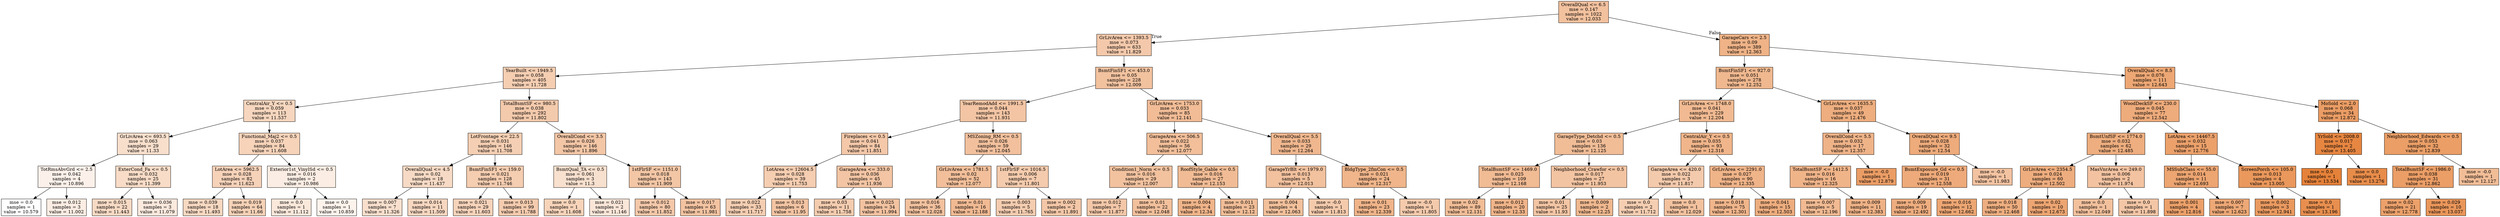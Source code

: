 digraph Tree {
node [shape=box, style="filled", color="black"] ;
0 [label="OverallQual <= 6.5\nmse = 0.147\nsamples = 1022\nvalue = 12.033", fillcolor="#e581397d"] ;
1 [label="GrLivArea <= 1393.5\nmse = 0.073\nsamples = 633\nvalue = 11.829", fillcolor="#e581396c"] ;
0 -> 1 [labeldistance=2.5, labelangle=45, headlabel="True"] ;
2 [label="YearBuilt <= 1949.5\nmse = 0.058\nsamples = 405\nvalue = 11.728", fillcolor="#e5813963"] ;
1 -> 2 ;
3 [label="CentralAir_Y <= 0.5\nmse = 0.059\nsamples = 113\nvalue = 11.537", fillcolor="#e5813953"] ;
2 -> 3 ;
4 [label="GrLivArea <= 693.5\nmse = 0.063\nsamples = 29\nvalue = 11.33", fillcolor="#e5813941"] ;
3 -> 4 ;
5 [label="TotRmsAbvGrd <= 2.5\nmse = 0.042\nsamples = 4\nvalue = 10.896", fillcolor="#e581391b"] ;
4 -> 5 ;
6 [label="mse = 0.0\nsamples = 1\nvalue = 10.579", fillcolor="#e5813900"] ;
5 -> 6 ;
7 [label="mse = 0.012\nsamples = 3\nvalue = 11.002", fillcolor="#e5813924"] ;
5 -> 7 ;
8 [label="ExterCond_Fa <= 0.5\nmse = 0.032\nsamples = 25\nvalue = 11.399", fillcolor="#e5813947"] ;
4 -> 8 ;
9 [label="mse = 0.015\nsamples = 22\nvalue = 11.443", fillcolor="#e581394b"] ;
8 -> 9 ;
10 [label="mse = 0.036\nsamples = 3\nvalue = 11.079", fillcolor="#e581392b"] ;
8 -> 10 ;
11 [label="Functional_Maj2 <= 0.5\nmse = 0.037\nsamples = 84\nvalue = 11.608", fillcolor="#e5813959"] ;
3 -> 11 ;
12 [label="LotArea <= 5962.5\nmse = 0.028\nsamples = 82\nvalue = 11.623", fillcolor="#e581395a"] ;
11 -> 12 ;
13 [label="mse = 0.039\nsamples = 18\nvalue = 11.493", fillcolor="#e581394f"] ;
12 -> 13 ;
14 [label="mse = 0.019\nsamples = 64\nvalue = 11.66", fillcolor="#e581395d"] ;
12 -> 14 ;
15 [label="Exterior1st_VinylSd <= 0.5\nmse = 0.016\nsamples = 2\nvalue = 10.986", fillcolor="#e5813923"] ;
11 -> 15 ;
16 [label="mse = 0.0\nsamples = 1\nvalue = 11.112", fillcolor="#e581392e"] ;
15 -> 16 ;
17 [label="mse = 0.0\nsamples = 1\nvalue = 10.859", fillcolor="#e5813918"] ;
15 -> 17 ;
18 [label="TotalBsmtSF <= 980.5\nmse = 0.038\nsamples = 292\nvalue = 11.802", fillcolor="#e581396a"] ;
2 -> 18 ;
19 [label="LotFrontage <= 22.5\nmse = 0.031\nsamples = 146\nvalue = 11.708", fillcolor="#e5813961"] ;
18 -> 19 ;
20 [label="OverallQual <= 4.5\nmse = 0.02\nsamples = 18\nvalue = 11.437", fillcolor="#e581394a"] ;
19 -> 20 ;
21 [label="mse = 0.007\nsamples = 7\nvalue = 11.326", fillcolor="#e5813940"] ;
20 -> 21 ;
22 [label="mse = 0.014\nsamples = 11\nvalue = 11.509", fillcolor="#e5813950"] ;
20 -> 22 ;
23 [label="BsmtFinSF1 <= 159.0\nmse = 0.021\nsamples = 128\nvalue = 11.746", fillcolor="#e5813965"] ;
19 -> 23 ;
24 [label="mse = 0.021\nsamples = 29\nvalue = 11.603", fillcolor="#e5813958"] ;
23 -> 24 ;
25 [label="mse = 0.013\nsamples = 99\nvalue = 11.788", fillcolor="#e5813968"] ;
23 -> 25 ;
26 [label="OverallCond <= 3.5\nmse = 0.026\nsamples = 146\nvalue = 11.896", fillcolor="#e5813972"] ;
18 -> 26 ;
27 [label="BsmtQual_TA <= 0.5\nmse = 0.061\nsamples = 3\nvalue = 11.3", fillcolor="#e581393e"] ;
26 -> 27 ;
28 [label="mse = 0.0\nsamples = 1\nvalue = 11.608", fillcolor="#e5813959"] ;
27 -> 28 ;
29 [label="mse = 0.021\nsamples = 2\nvalue = 11.146", fillcolor="#e5813931"] ;
27 -> 29 ;
30 [label="1stFlrSF <= 1151.0\nmse = 0.018\nsamples = 143\nvalue = 11.909", fillcolor="#e5813973"] ;
26 -> 30 ;
31 [label="mse = 0.012\nsamples = 80\nvalue = 11.852", fillcolor="#e581396e"] ;
30 -> 31 ;
32 [label="mse = 0.017\nsamples = 63\nvalue = 11.981", fillcolor="#e5813979"] ;
30 -> 32 ;
33 [label="BsmtFinSF1 <= 453.0\nmse = 0.05\nsamples = 228\nvalue = 12.009", fillcolor="#e581397b"] ;
1 -> 33 ;
34 [label="YearRemodAdd <= 1991.5\nmse = 0.044\nsamples = 143\nvalue = 11.931", fillcolor="#e5813975"] ;
33 -> 34 ;
35 [label="Fireplaces <= 0.5\nmse = 0.041\nsamples = 84\nvalue = 11.851", fillcolor="#e581396e"] ;
34 -> 35 ;
36 [label="LotArea <= 12604.5\nmse = 0.028\nsamples = 39\nvalue = 11.753", fillcolor="#e5813965"] ;
35 -> 36 ;
37 [label="mse = 0.022\nsamples = 33\nvalue = 11.717", fillcolor="#e5813962"] ;
36 -> 37 ;
38 [label="mse = 0.013\nsamples = 6\nvalue = 11.95", fillcolor="#e5813976"] ;
36 -> 38 ;
39 [label="GarageArea <= 333.0\nmse = 0.036\nsamples = 45\nvalue = 11.936", fillcolor="#e5813975"] ;
35 -> 39 ;
40 [label="mse = 0.03\nsamples = 11\nvalue = 11.758", fillcolor="#e5813966"] ;
39 -> 40 ;
41 [label="mse = 0.025\nsamples = 34\nvalue = 11.994", fillcolor="#e581397a"] ;
39 -> 41 ;
42 [label="MSZoning_RM <= 0.5\nmse = 0.026\nsamples = 59\nvalue = 12.045", fillcolor="#e581397e"] ;
34 -> 42 ;
43 [label="GrLivArea <= 1781.5\nmse = 0.02\nsamples = 52\nvalue = 12.077", fillcolor="#e5813981"] ;
42 -> 43 ;
44 [label="mse = 0.016\nsamples = 36\nvalue = 12.028", fillcolor="#e581397d"] ;
43 -> 44 ;
45 [label="mse = 0.01\nsamples = 16\nvalue = 12.188", fillcolor="#e581398b"] ;
43 -> 45 ;
46 [label="1stFlrSF <= 1016.5\nmse = 0.006\nsamples = 7\nvalue = 11.801", fillcolor="#e5813969"] ;
42 -> 46 ;
47 [label="mse = 0.003\nsamples = 5\nvalue = 11.765", fillcolor="#e5813966"] ;
46 -> 47 ;
48 [label="mse = 0.002\nsamples = 2\nvalue = 11.891", fillcolor="#e5813971"] ;
46 -> 48 ;
49 [label="GrLivArea <= 1753.0\nmse = 0.033\nsamples = 85\nvalue = 12.141", fillcolor="#e5813987"] ;
33 -> 49 ;
50 [label="GarageArea <= 506.5\nmse = 0.022\nsamples = 56\nvalue = 12.077", fillcolor="#e5813981"] ;
49 -> 50 ;
51 [label="Condition1_Norm <= 0.5\nmse = 0.016\nsamples = 29\nvalue = 12.007", fillcolor="#e581397b"] ;
50 -> 51 ;
52 [label="mse = 0.012\nsamples = 7\nvalue = 11.877", fillcolor="#e5813970"] ;
51 -> 52 ;
53 [label="mse = 0.01\nsamples = 22\nvalue = 12.048", fillcolor="#e581397f"] ;
51 -> 53 ;
54 [label="RoofStyle_Gable <= 0.5\nmse = 0.016\nsamples = 27\nvalue = 12.153", fillcolor="#e5813988"] ;
50 -> 54 ;
55 [label="mse = 0.004\nsamples = 4\nvalue = 12.34", fillcolor="#e5813998"] ;
54 -> 55 ;
56 [label="mse = 0.011\nsamples = 23\nvalue = 12.12", fillcolor="#e5813985"] ;
54 -> 56 ;
57 [label="OverallQual <= 5.5\nmse = 0.033\nsamples = 29\nvalue = 12.264", fillcolor="#e5813991"] ;
49 -> 57 ;
58 [label="GarageYrBlt <= 1979.0\nmse = 0.013\nsamples = 5\nvalue = 12.013", fillcolor="#e581397c"] ;
57 -> 58 ;
59 [label="mse = 0.004\nsamples = 4\nvalue = 12.063", fillcolor="#e5813980"] ;
58 -> 59 ;
60 [label="mse = -0.0\nsamples = 1\nvalue = 11.813", fillcolor="#e581396a"] ;
58 -> 60 ;
61 [label="BldgType_2fmCon <= 0.5\nmse = 0.021\nsamples = 24\nvalue = 12.317", fillcolor="#e5813996"] ;
57 -> 61 ;
62 [label="mse = 0.01\nsamples = 23\nvalue = 12.339", fillcolor="#e5813998"] ;
61 -> 62 ;
63 [label="mse = -0.0\nsamples = 1\nvalue = 11.805", fillcolor="#e581396a"] ;
61 -> 63 ;
64 [label="GarageCars <= 2.5\nmse = 0.09\nsamples = 389\nvalue = 12.363", fillcolor="#e581399a"] ;
0 -> 64 [labeldistance=2.5, labelangle=-45, headlabel="False"] ;
65 [label="BsmtFinSF1 <= 927.0\nmse = 0.051\nsamples = 278\nvalue = 12.252", fillcolor="#e5813990"] ;
64 -> 65 ;
66 [label="GrLivArea <= 1748.0\nmse = 0.041\nsamples = 229\nvalue = 12.204", fillcolor="#e581398c"] ;
65 -> 66 ;
67 [label="GarageType_Detchd <= 0.5\nmse = 0.03\nsamples = 136\nvalue = 12.125", fillcolor="#e5813985"] ;
66 -> 67 ;
68 [label="TotalBsmtSF <= 1469.0\nmse = 0.025\nsamples = 109\nvalue = 12.168", fillcolor="#e5813989"] ;
67 -> 68 ;
69 [label="mse = 0.02\nsamples = 89\nvalue = 12.131", fillcolor="#e5813986"] ;
68 -> 69 ;
70 [label="mse = 0.012\nsamples = 20\nvalue = 12.33", fillcolor="#e5813997"] ;
68 -> 70 ;
71 [label="Neighborhood_Crawfor <= 0.5\nmse = 0.017\nsamples = 27\nvalue = 11.953", fillcolor="#e5813977"] ;
67 -> 71 ;
72 [label="mse = 0.01\nsamples = 25\nvalue = 11.93", fillcolor="#e5813975"] ;
71 -> 72 ;
73 [label="mse = 0.009\nsamples = 2\nvalue = 12.25", fillcolor="#e5813990"] ;
71 -> 73 ;
74 [label="CentralAir_Y <= 0.5\nmse = 0.035\nsamples = 93\nvalue = 12.318", fillcolor="#e5813996"] ;
66 -> 74 ;
75 [label="GarageArea <= 420.0\nmse = 0.022\nsamples = 3\nvalue = 11.817", fillcolor="#e581396b"] ;
74 -> 75 ;
76 [label="mse = 0.0\nsamples = 2\nvalue = 11.712", fillcolor="#e5813962"] ;
75 -> 76 ;
77 [label="mse = 0.0\nsamples = 1\nvalue = 12.029", fillcolor="#e581397d"] ;
75 -> 77 ;
78 [label="GrLivArea <= 2291.0\nmse = 0.027\nsamples = 90\nvalue = 12.335", fillcolor="#e5813998"] ;
74 -> 78 ;
79 [label="mse = 0.018\nsamples = 75\nvalue = 12.301", fillcolor="#e5813995"] ;
78 -> 79 ;
80 [label="mse = 0.041\nsamples = 15\nvalue = 12.503", fillcolor="#e58139a6"] ;
78 -> 80 ;
81 [label="GrLivArea <= 1635.5\nmse = 0.037\nsamples = 49\nvalue = 12.476", fillcolor="#e58139a4"] ;
65 -> 81 ;
82 [label="OverallCond <= 5.5\nmse = 0.032\nsamples = 17\nvalue = 12.357", fillcolor="#e5813999"] ;
81 -> 82 ;
83 [label="TotalBsmtSF <= 1412.5\nmse = 0.016\nsamples = 16\nvalue = 12.325", fillcolor="#e5813997"] ;
82 -> 83 ;
84 [label="mse = 0.007\nsamples = 5\nvalue = 12.196", fillcolor="#e581398c"] ;
83 -> 84 ;
85 [label="mse = 0.009\nsamples = 11\nvalue = 12.383", fillcolor="#e581399c"] ;
83 -> 85 ;
86 [label="mse = -0.0\nsamples = 1\nvalue = 12.879", fillcolor="#e58139c6"] ;
82 -> 86 ;
87 [label="OverallQual <= 9.5\nmse = 0.028\nsamples = 32\nvalue = 12.54", fillcolor="#e58139a9"] ;
81 -> 87 ;
88 [label="BsmtExposure_Gd <= 0.5\nmse = 0.019\nsamples = 31\nvalue = 12.558", fillcolor="#e58139ab"] ;
87 -> 88 ;
89 [label="mse = 0.009\nsamples = 19\nvalue = 12.492", fillcolor="#e58139a5"] ;
88 -> 89 ;
90 [label="mse = 0.016\nsamples = 12\nvalue = 12.662", fillcolor="#e58139b4"] ;
88 -> 90 ;
91 [label="mse = -0.0\nsamples = 1\nvalue = 11.983", fillcolor="#e5813979"] ;
87 -> 91 ;
92 [label="OverallQual <= 8.5\nmse = 0.076\nsamples = 111\nvalue = 12.643", fillcolor="#e58139b2"] ;
64 -> 92 ;
93 [label="WoodDeckSF <= 230.0\nmse = 0.045\nsamples = 77\nvalue = 12.542", fillcolor="#e58139a9"] ;
92 -> 93 ;
94 [label="BsmtUnfSF <= 1774.0\nmse = 0.032\nsamples = 62\nvalue = 12.485", fillcolor="#e58139a4"] ;
93 -> 94 ;
95 [label="GrLivArea <= 2354.5\nmse = 0.024\nsamples = 60\nvalue = 12.502", fillcolor="#e58139a6"] ;
94 -> 95 ;
96 [label="mse = 0.018\nsamples = 50\nvalue = 12.468", fillcolor="#e58139a3"] ;
95 -> 96 ;
97 [label="mse = 0.02\nsamples = 10\nvalue = 12.673", fillcolor="#e58139b5"] ;
95 -> 97 ;
98 [label="MasVnrArea <= 249.0\nmse = 0.006\nsamples = 2\nvalue = 11.974", fillcolor="#e5813978"] ;
94 -> 98 ;
99 [label="mse = 0.0\nsamples = 1\nvalue = 12.049", fillcolor="#e581397f"] ;
98 -> 99 ;
100 [label="mse = 0.0\nsamples = 1\nvalue = 11.898", fillcolor="#e5813972"] ;
98 -> 100 ;
101 [label="LotArea <= 14467.5\nmse = 0.032\nsamples = 15\nvalue = 12.776", fillcolor="#e58139be"] ;
93 -> 101 ;
102 [label="MSSubClass <= 55.0\nmse = 0.014\nsamples = 11\nvalue = 12.693", fillcolor="#e58139b6"] ;
101 -> 102 ;
103 [label="mse = 0.001\nsamples = 4\nvalue = 12.816", fillcolor="#e58139c1"] ;
102 -> 103 ;
104 [label="mse = 0.007\nsamples = 7\nvalue = 12.623", fillcolor="#e58139b0"] ;
102 -> 104 ;
105 [label="ScreenPorch <= 105.0\nmse = 0.013\nsamples = 4\nvalue = 13.005", fillcolor="#e58139d1"] ;
101 -> 105 ;
106 [label="mse = 0.002\nsamples = 3\nvalue = 12.941", fillcolor="#e58139cc"] ;
105 -> 106 ;
107 [label="mse = 0.0\nsamples = 1\nvalue = 13.196", fillcolor="#e58139e2"] ;
105 -> 107 ;
108 [label="MoSold <= 2.0\nmse = 0.068\nsamples = 34\nvalue = 12.872", fillcolor="#e58139c6"] ;
92 -> 108 ;
109 [label="YrSold <= 2008.0\nmse = 0.017\nsamples = 2\nvalue = 13.405", fillcolor="#e58139f4"] ;
108 -> 109 ;
110 [label="mse = 0.0\nsamples = 1\nvalue = 13.534", fillcolor="#e58139ff"] ;
109 -> 110 ;
111 [label="mse = 0.0\nsamples = 1\nvalue = 13.276", fillcolor="#e58139e9"] ;
109 -> 111 ;
112 [label="Neighborhood_Edwards <= 0.5\nmse = 0.053\nsamples = 32\nvalue = 12.839", fillcolor="#e58139c3"] ;
108 -> 112 ;
113 [label="TotalBsmtSF <= 1986.0\nmse = 0.038\nsamples = 31\nvalue = 12.862", fillcolor="#e58139c5"] ;
112 -> 113 ;
114 [label="mse = 0.02\nsamples = 21\nvalue = 12.778", fillcolor="#e58139be"] ;
113 -> 114 ;
115 [label="mse = 0.029\nsamples = 10\nvalue = 13.037", fillcolor="#e58139d4"] ;
113 -> 115 ;
116 [label="mse = -0.0\nsamples = 1\nvalue = 12.127", fillcolor="#e5813986"] ;
112 -> 116 ;
}
